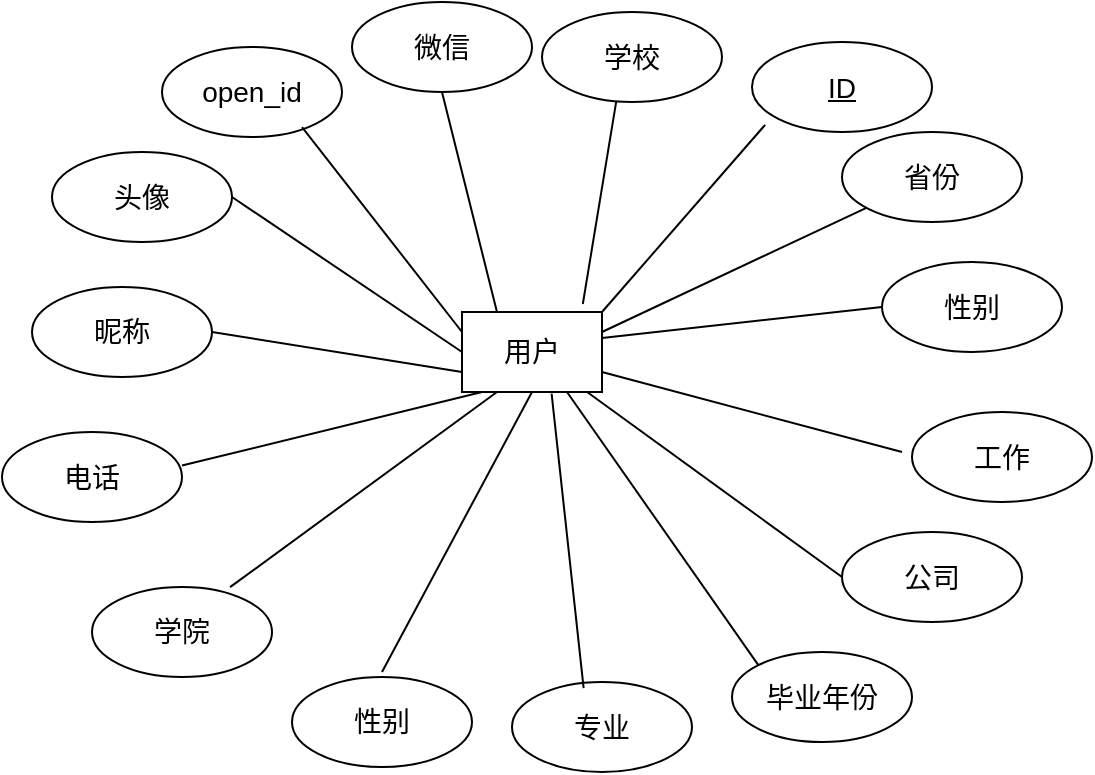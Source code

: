 <mxfile version="10.6.7" type="github"><diagram id="vmu4BHk6NGFIc5IeM8Mc" name="ç¬¬ 1 é¡µ"><mxGraphModel dx="1476" dy="575" grid="1" gridSize="10" guides="1" tooltips="1" connect="1" arrows="1" fold="1" page="1" pageScale="1" pageWidth="827" pageHeight="1169" math="0" shadow="0"><root><mxCell id="0"/><mxCell id="1" parent="0"/><mxCell id="_wBjYyhJ8MaK4rEdYe84-1" value="&lt;font style=&quot;font-size: 14px&quot;&gt;用户&lt;/font&gt;" style="rounded=0;whiteSpace=wrap;html=1;" parent="1" vertex="1"><mxGeometry x="330" y="170" width="70" height="40" as="geometry"/></mxCell><mxCell id="_wBjYyhJ8MaK4rEdYe84-2" value="&lt;font style=&quot;font-size: 14px&quot;&gt;open_id&lt;/font&gt;" style="ellipse;whiteSpace=wrap;html=1;" parent="1" vertex="1"><mxGeometry x="180" y="37.5" width="90" height="45" as="geometry"/></mxCell><mxCell id="_wBjYyhJ8MaK4rEdYe84-3" value="&lt;font style=&quot;font-size: 14px&quot;&gt;头像&lt;/font&gt;" style="ellipse;whiteSpace=wrap;html=1;" parent="1" vertex="1"><mxGeometry x="125" y="90" width="90" height="45" as="geometry"/></mxCell><mxCell id="_wBjYyhJ8MaK4rEdYe84-4" value="&lt;font style=&quot;font-size: 14px&quot;&gt;昵称&lt;/font&gt;" style="ellipse;whiteSpace=wrap;html=1;" parent="1" vertex="1"><mxGeometry x="115" y="157.5" width="90" height="45" as="geometry"/></mxCell><mxCell id="_wBjYyhJ8MaK4rEdYe84-5" value="&lt;font style=&quot;font-size: 14px&quot;&gt;电话&lt;/font&gt;" style="ellipse;whiteSpace=wrap;html=1;" parent="1" vertex="1"><mxGeometry x="100" y="230" width="90" height="45" as="geometry"/></mxCell><mxCell id="_wBjYyhJ8MaK4rEdYe84-6" value="&lt;font style=&quot;font-size: 14px&quot;&gt;微信&lt;/font&gt;" style="ellipse;whiteSpace=wrap;html=1;" parent="1" vertex="1"><mxGeometry x="275" y="15" width="90" height="45" as="geometry"/></mxCell><mxCell id="_wBjYyhJ8MaK4rEdYe84-7" value="&lt;font style=&quot;font-size: 14px&quot;&gt;学校&lt;/font&gt;" style="ellipse;whiteSpace=wrap;html=1;" parent="1" vertex="1"><mxGeometry x="370" y="20" width="90" height="45" as="geometry"/></mxCell><mxCell id="_wBjYyhJ8MaK4rEdYe84-8" value="&lt;font style=&quot;font-size: 14px&quot;&gt;学院&lt;/font&gt;" style="ellipse;whiteSpace=wrap;html=1;" parent="1" vertex="1"><mxGeometry x="145" y="307.5" width="90" height="45" as="geometry"/></mxCell><mxCell id="_wBjYyhJ8MaK4rEdYe84-9" value="&lt;font style=&quot;font-size: 14px&quot;&gt;性别&lt;/font&gt;" style="ellipse;whiteSpace=wrap;html=1;" parent="1" vertex="1"><mxGeometry x="540" y="145" width="90" height="45" as="geometry"/></mxCell><mxCell id="_wBjYyhJ8MaK4rEdYe84-10" value="&lt;font style=&quot;font-size: 14px&quot;&gt;省份&lt;/font&gt;" style="ellipse;whiteSpace=wrap;html=1;" parent="1" vertex="1"><mxGeometry x="520" y="80" width="90" height="45" as="geometry"/></mxCell><mxCell id="_wBjYyhJ8MaK4rEdYe84-11" value="&lt;font style=&quot;font-size: 14px&quot;&gt;工作&lt;/font&gt;" style="ellipse;whiteSpace=wrap;html=1;" parent="1" vertex="1"><mxGeometry x="555" y="220" width="90" height="45" as="geometry"/></mxCell><mxCell id="_wBjYyhJ8MaK4rEdYe84-12" value="&lt;font style=&quot;font-size: 14px&quot;&gt;公司&lt;/font&gt;" style="ellipse;whiteSpace=wrap;html=1;" parent="1" vertex="1"><mxGeometry x="520" y="280" width="90" height="45" as="geometry"/></mxCell><mxCell id="_wBjYyhJ8MaK4rEdYe84-13" value="&lt;font style=&quot;font-size: 14px&quot;&gt;毕业年份&lt;/font&gt;" style="ellipse;whiteSpace=wrap;html=1;" parent="1" vertex="1"><mxGeometry x="465" y="340" width="90" height="45" as="geometry"/></mxCell><mxCell id="_wBjYyhJ8MaK4rEdYe84-14" value="&lt;font style=&quot;font-size: 14px&quot;&gt;专业&lt;/font&gt;" style="ellipse;whiteSpace=wrap;html=1;" parent="1" vertex="1"><mxGeometry x="355" y="355" width="90" height="45" as="geometry"/></mxCell><mxCell id="_wBjYyhJ8MaK4rEdYe84-15" value="&lt;font style=&quot;font-size: 14px&quot;&gt;性别&lt;/font&gt;" style="ellipse;whiteSpace=wrap;html=1;" parent="1" vertex="1"><mxGeometry x="245" y="352.5" width="90" height="45" as="geometry"/></mxCell><mxCell id="_wBjYyhJ8MaK4rEdYe84-17" value="" style="endArrow=none;html=1;entryX=0;entryY=0.25;entryDx=0;entryDy=0;exitX=0.778;exitY=0.889;exitDx=0;exitDy=0;exitPerimeter=0;" parent="1" source="_wBjYyhJ8MaK4rEdYe84-2" target="_wBjYyhJ8MaK4rEdYe84-1" edge="1"><mxGeometry width="50" height="50" relative="1" as="geometry"><mxPoint x="100" y="470" as="sourcePoint"/><mxPoint x="150" y="420" as="targetPoint"/></mxGeometry></mxCell><mxCell id="_wBjYyhJ8MaK4rEdYe84-18" value="" style="endArrow=none;html=1;entryX=0;entryY=0.5;entryDx=0;entryDy=0;exitX=1;exitY=0.5;exitDx=0;exitDy=0;" parent="1" source="_wBjYyhJ8MaK4rEdYe84-3" target="_wBjYyhJ8MaK4rEdYe84-1" edge="1"><mxGeometry width="50" height="50" relative="1" as="geometry"><mxPoint x="205" y="82.5" as="sourcePoint"/><mxPoint x="305" y="202.5" as="targetPoint"/></mxGeometry></mxCell><mxCell id="_wBjYyhJ8MaK4rEdYe84-19" value="" style="endArrow=none;html=1;entryX=0;entryY=0.75;entryDx=0;entryDy=0;exitX=1;exitY=0.5;exitDx=0;exitDy=0;" parent="1" source="_wBjYyhJ8MaK4rEdYe84-4" target="_wBjYyhJ8MaK4rEdYe84-1" edge="1"><mxGeometry width="50" height="50" relative="1" as="geometry"><mxPoint x="250" y="80" as="sourcePoint"/><mxPoint x="350" y="200" as="targetPoint"/></mxGeometry></mxCell><mxCell id="_wBjYyhJ8MaK4rEdYe84-20" value="" style="endArrow=none;html=1;entryX=0;entryY=0.75;entryDx=0;entryDy=0;exitX=1;exitY=0.373;exitDx=0;exitDy=0;exitPerimeter=0;" parent="1" source="_wBjYyhJ8MaK4rEdYe84-5" edge="1"><mxGeometry width="50" height="50" relative="1" as="geometry"><mxPoint x="215" y="190" as="sourcePoint"/><mxPoint x="340" y="210" as="targetPoint"/></mxGeometry></mxCell><mxCell id="_wBjYyhJ8MaK4rEdYe84-21" value="" style="endArrow=none;html=1;entryX=0.25;entryY=1;entryDx=0;entryDy=0;exitX=0.767;exitY=0.002;exitDx=0;exitDy=0;exitPerimeter=0;" parent="1" source="_wBjYyhJ8MaK4rEdYe84-8" target="_wBjYyhJ8MaK4rEdYe84-1" edge="1"><mxGeometry width="50" height="50" relative="1" as="geometry"><mxPoint x="225" y="200" as="sourcePoint"/><mxPoint x="350" y="220" as="targetPoint"/></mxGeometry></mxCell><mxCell id="_wBjYyhJ8MaK4rEdYe84-22" value="" style="endArrow=none;html=1;entryX=0.5;entryY=1;entryDx=0;entryDy=0;" parent="1" target="_wBjYyhJ8MaK4rEdYe84-1" edge="1"><mxGeometry width="50" height="50" relative="1" as="geometry"><mxPoint x="290" y="350" as="sourcePoint"/><mxPoint x="360" y="230" as="targetPoint"/></mxGeometry></mxCell><mxCell id="_wBjYyhJ8MaK4rEdYe84-23" value="" style="endArrow=none;html=1;entryX=0.64;entryY=1.02;entryDx=0;entryDy=0;exitX=0.398;exitY=0.067;exitDx=0;exitDy=0;exitPerimeter=0;entryPerimeter=0;" parent="1" source="_wBjYyhJ8MaK4rEdYe84-14" target="_wBjYyhJ8MaK4rEdYe84-1" edge="1"><mxGeometry width="50" height="50" relative="1" as="geometry"><mxPoint x="245" y="220" as="sourcePoint"/><mxPoint x="370" y="240" as="targetPoint"/></mxGeometry></mxCell><mxCell id="_wBjYyhJ8MaK4rEdYe84-24" value="" style="endArrow=none;html=1;entryX=0.75;entryY=1;entryDx=0;entryDy=0;exitX=0;exitY=0;exitDx=0;exitDy=0;" parent="1" source="_wBjYyhJ8MaK4rEdYe84-13" target="_wBjYyhJ8MaK4rEdYe84-1" edge="1"><mxGeometry width="50" height="50" relative="1" as="geometry"><mxPoint x="401" y="368" as="sourcePoint"/><mxPoint x="385" y="221" as="targetPoint"/></mxGeometry></mxCell><mxCell id="_wBjYyhJ8MaK4rEdYe84-25" value="" style="endArrow=none;html=1;exitX=0;exitY=0.5;exitDx=0;exitDy=0;" parent="1" source="_wBjYyhJ8MaK4rEdYe84-12" target="_wBjYyhJ8MaK4rEdYe84-1" edge="1"><mxGeometry width="50" height="50" relative="1" as="geometry"><mxPoint x="488" y="369" as="sourcePoint"/><mxPoint x="393" y="220" as="targetPoint"/></mxGeometry></mxCell><mxCell id="_wBjYyhJ8MaK4rEdYe84-26" value="" style="endArrow=none;html=1;entryX=1;entryY=0.75;entryDx=0;entryDy=0;" parent="1" target="_wBjYyhJ8MaK4rEdYe84-1" edge="1"><mxGeometry width="50" height="50" relative="1" as="geometry"><mxPoint x="550" y="240" as="sourcePoint"/><mxPoint x="403.455" y="220" as="targetPoint"/></mxGeometry></mxCell><mxCell id="_wBjYyhJ8MaK4rEdYe84-27" value="" style="endArrow=none;html=1;exitX=0;exitY=0.5;exitDx=0;exitDy=0;" parent="1" source="_wBjYyhJ8MaK4rEdYe84-9" edge="1"><mxGeometry width="50" height="50" relative="1" as="geometry"><mxPoint x="555" y="197.5" as="sourcePoint"/><mxPoint x="400" y="183" as="targetPoint"/></mxGeometry></mxCell><mxCell id="_wBjYyhJ8MaK4rEdYe84-28" value="" style="endArrow=none;html=1;" parent="1" source="_wBjYyhJ8MaK4rEdYe84-10" edge="1"><mxGeometry width="50" height="50" relative="1" as="geometry"><mxPoint x="550" y="178" as="sourcePoint"/><mxPoint x="400" y="180" as="targetPoint"/></mxGeometry></mxCell><mxCell id="_wBjYyhJ8MaK4rEdYe84-29" value="" style="endArrow=none;html=1;exitX=0.413;exitY=0.987;exitDx=0;exitDy=0;entryX=0.863;entryY=-0.1;entryDx=0;entryDy=0;exitPerimeter=0;entryPerimeter=0;" parent="1" source="_wBjYyhJ8MaK4rEdYe84-7" target="_wBjYyhJ8MaK4rEdYe84-1" edge="1"><mxGeometry width="50" height="50" relative="1" as="geometry"><mxPoint x="560" y="188" as="sourcePoint"/><mxPoint x="425" y="203" as="targetPoint"/></mxGeometry></mxCell><mxCell id="_wBjYyhJ8MaK4rEdYe84-30" value="" style="endArrow=none;html=1;exitX=0.5;exitY=1;exitDx=0;exitDy=0;entryX=0.25;entryY=0;entryDx=0;entryDy=0;" parent="1" source="_wBjYyhJ8MaK4rEdYe84-6" target="_wBjYyhJ8MaK4rEdYe84-1" edge="1"><mxGeometry width="50" height="50" relative="1" as="geometry"><mxPoint x="447" y="74" as="sourcePoint"/><mxPoint x="375" y="180" as="targetPoint"/></mxGeometry></mxCell><mxCell id="it2t5prUYN6x6bYaX1Fj-1" value="&lt;font style=&quot;font-size: 14px&quot;&gt;&lt;u&gt;ID&lt;/u&gt;&lt;/font&gt;" style="ellipse;whiteSpace=wrap;html=1;" vertex="1" parent="1"><mxGeometry x="475" y="35" width="90" height="45" as="geometry"/></mxCell><mxCell id="it2t5prUYN6x6bYaX1Fj-2" value="" style="endArrow=none;html=1;exitX=0.073;exitY=0.92;exitDx=0;exitDy=0;exitPerimeter=0;" edge="1" parent="1" source="it2t5prUYN6x6bYaX1Fj-1"><mxGeometry width="50" height="50" relative="1" as="geometry"><mxPoint x="417" y="74" as="sourcePoint"/><mxPoint x="400" y="170" as="targetPoint"/></mxGeometry></mxCell></root></mxGraphModel></diagram></mxfile>